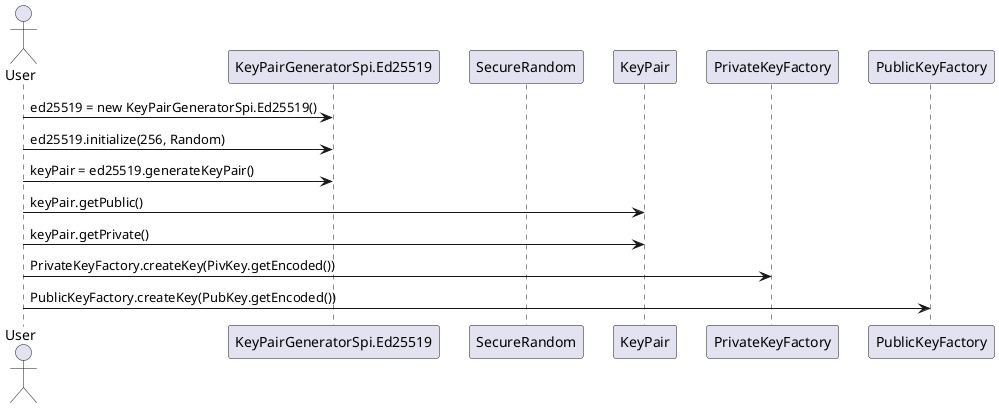 @startuml
skinparam participantPadding 10

actor User

participant "KeyPairGeneratorSpi.Ed25519" as KPG
participant "SecureRandom" as Random
participant "KeyPair" as KP
participant "PrivateKeyFactory" as PKFactory
participant "PublicKeyFactory" as PubKFactory

User -> KPG: ed25519 = new KeyPairGeneratorSpi.Ed25519()
User -> KPG: ed25519.initialize(256, Random)
User -> KPG: keyPair = ed25519.generateKeyPair()
User -> KP: keyPair.getPublic()
User -> KP: keyPair.getPrivate()
User -> PKFactory: PrivateKeyFactory.createKey(PivKey.getEncoded())
User -> PubKFactory: PublicKeyFactory.createKey(PubKey.getEncoded())

@enduml
